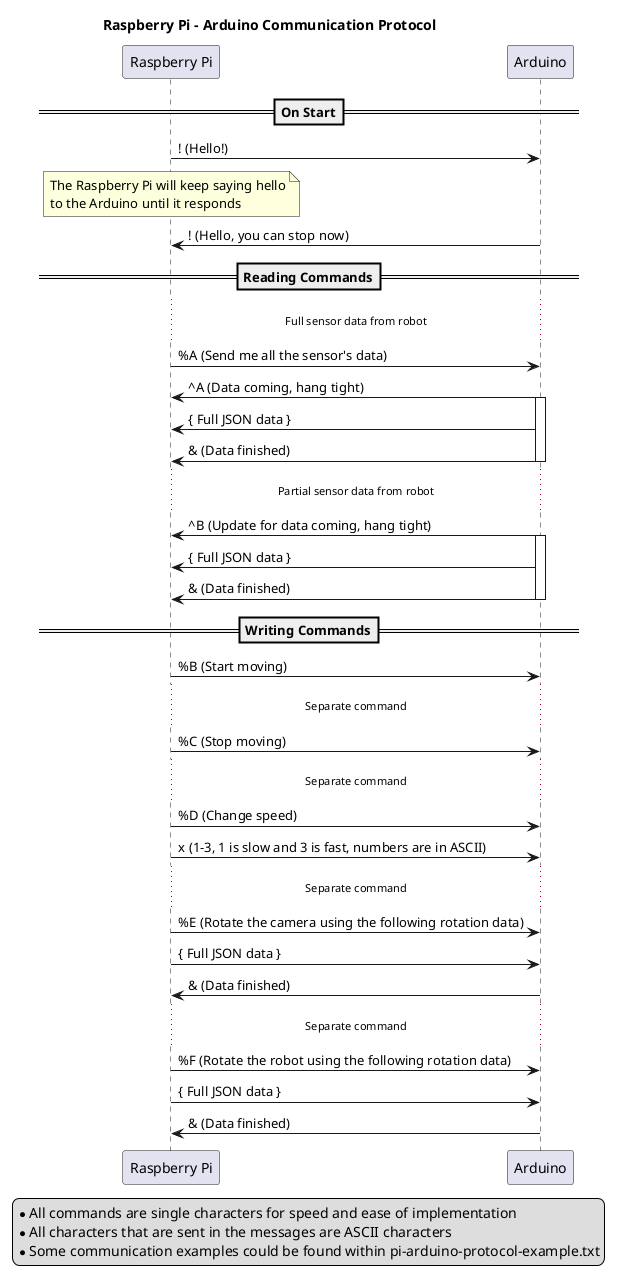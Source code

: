 @startuml
title Raspberry Pi - Arduino Communication Protocol

participant "Raspberry Pi" as pi
participant Arduino as arduino

==On Start==
pi -> arduino: ! (Hello!)
note over pi
The Raspberry Pi will keep saying hello
to the Arduino until it responds
end note
arduino -> pi: ! (Hello, you can stop now)

==Reading Commands==
...Full sensor data from robot...
pi -> arduino: %A (Send me all the sensor's data)
arduino -> pi: ^A (Data coming, hang tight)
activate arduino
arduino -> pi: { Full JSON data }
arduino -> pi: & (Data finished)
deactivate arduino

...Partial sensor data from robot...
arduino -> pi: ^B (Update for data coming, hang tight)
activate arduino
arduino -> pi: { Full JSON data }
arduino -> pi: & (Data finished)
deactivate arduino

==Writing Commands==
pi -> arduino: %B (Start moving)
...Separate command...
pi -> arduino: %C (Stop moving)
...Separate command...
pi -> arduino: %D (Change speed)
pi -> arduino: x (1-3, 1 is slow and 3 is fast, numbers are in ASCII)
...Separate command...
pi -> arduino: %E (Rotate the camera using the following rotation data)
pi -> arduino: { Full JSON data }
arduino -> pi: & (Data finished)
...Separate command...
pi -> arduino: %F (Rotate the robot using the following rotation data)
pi -> arduino: { Full JSON data }
arduino -> pi: & (Data finished)

legend
* All commands are single characters for speed and ease of implementation
* All characters that are sent in the messages are ASCII characters
* Some communication examples could be found within pi-arduino-protocol-example.txt
end legend
@enduml